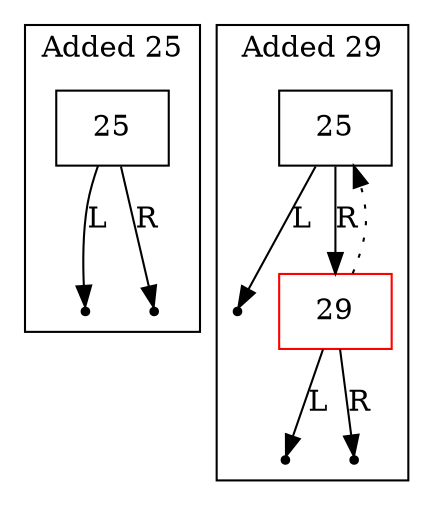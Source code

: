 digraph {
subgraph "cluster_Added 25_count_1"{
label ="Added 25";
"cluster_Added 25_count_1_data_25"[shape=record color=black label="{25}"];
"cluster_Added 25_count_1_data_25_leftNull" [label=Null shape=point color=black];
"cluster_Added 25_count_1_data_25_rightNull" [label=Null shape=point color=black];

"cluster_Added 25_count_1_data_25" -> "cluster_Added 25_count_1_data_25_leftNull"[label=L];
"cluster_Added 25_count_1_data_25" -> "cluster_Added 25_count_1_data_25_rightNull"[label=R];

}
subgraph "cluster_Added 29_count_2"{
label ="Added 29";
"cluster_Added 29_count_2_data_25"[shape=record color=black label="{25}"];
"cluster_Added 29_count_2_data_25_leftNull" [label=Null shape=point color=black];
"cluster_Added 29_count_2_data_29"[shape=record color=red label="{29}"];
"cluster_Added 29_count_2_data_29_leftNull" [label=Null shape=point color=black];
"cluster_Added 29_count_2_data_29_rightNull" [label=Null shape=point color=black];

"cluster_Added 29_count_2_data_25" -> "cluster_Added 29_count_2_data_25_leftNull"[label=L];
"cluster_Added 29_count_2_data_25" -> "cluster_Added 29_count_2_data_29"[label=R];
"cluster_Added 29_count_2_data_29" -> "cluster_Added 29_count_2_data_25"[style=dotted];
"cluster_Added 29_count_2_data_29" -> "cluster_Added 29_count_2_data_29_leftNull"[label=L];
"cluster_Added 29_count_2_data_29" -> "cluster_Added 29_count_2_data_29_rightNull"[label=R];

}
label = "";}
